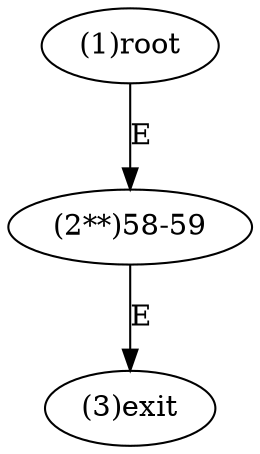 digraph "" { 
1[ label="(1)root"];
2[ label="(2**)58-59"];
3[ label="(3)exit"];
1->2[ label="E"];
2->3[ label="E"];
}